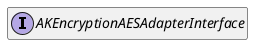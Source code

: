 @startuml
set namespaceSeparator \\
hide members
hide << alias >> circle

interface AKEncryptionAESAdapterInterface
@enduml
